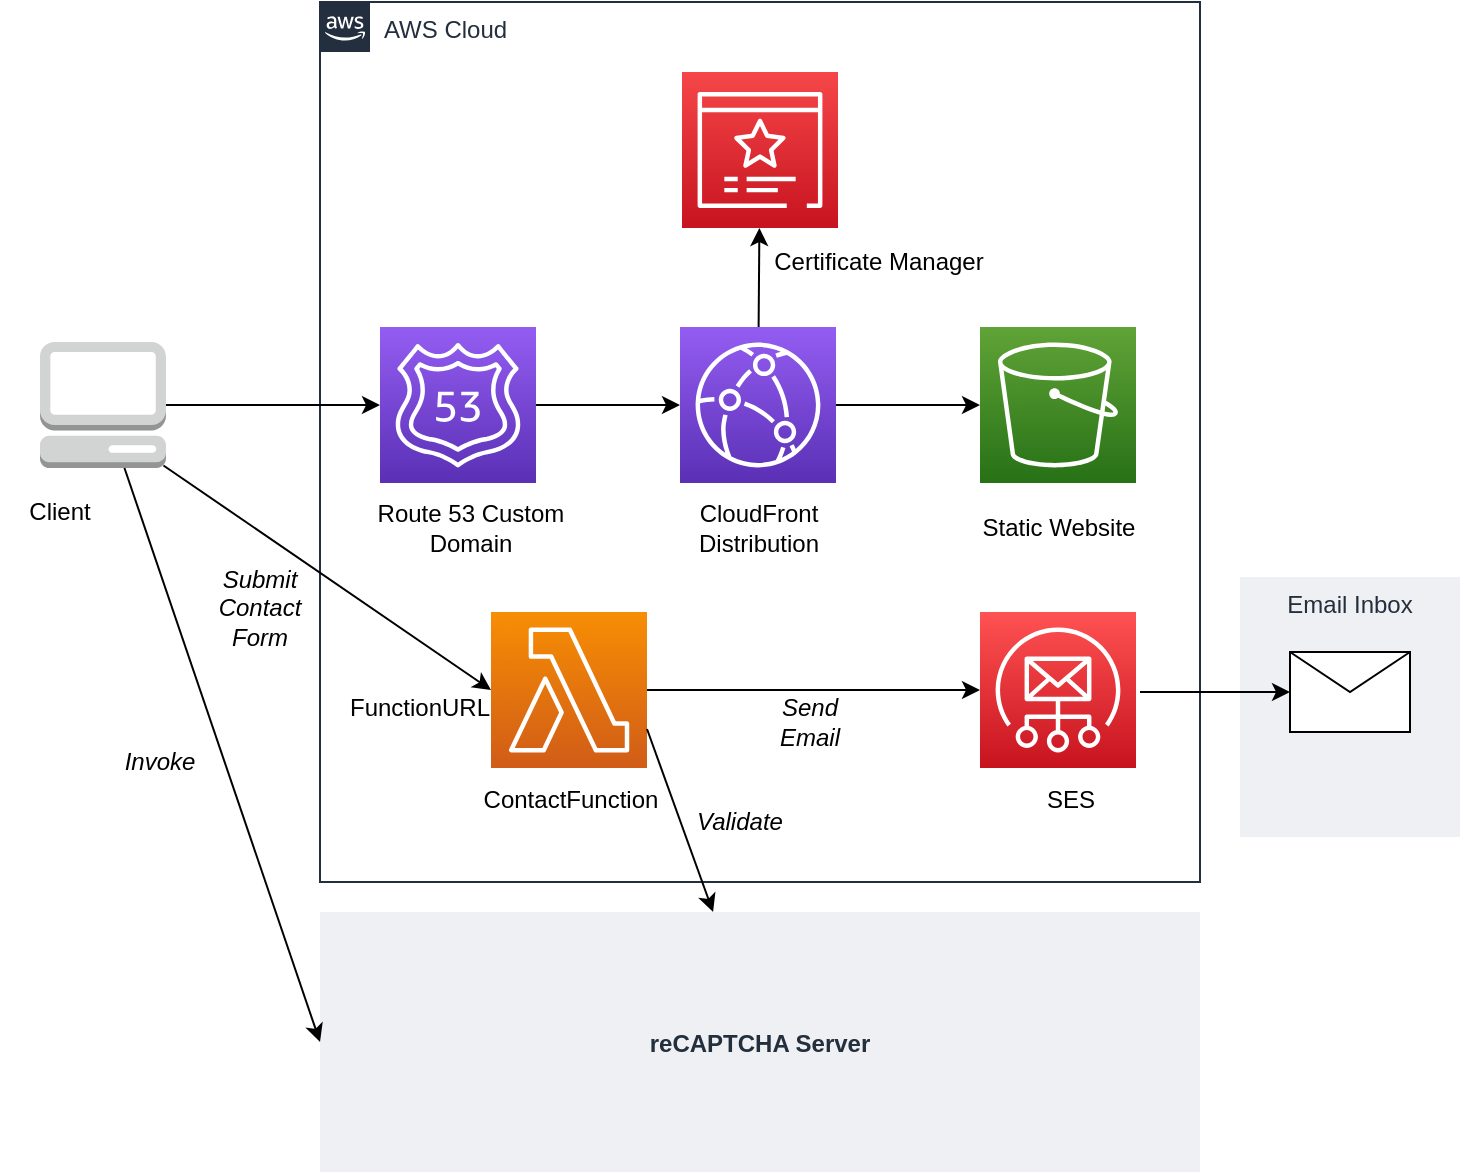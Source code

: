 <mxfile>
    <diagram id="2StR0xFdEU6WrKIHRQJK" name="Page-1">
        <mxGraphModel dx="958" dy="282" grid="1" gridSize="10" guides="1" tooltips="1" connect="1" arrows="1" fold="1" page="1" pageScale="1" pageWidth="827" pageHeight="1169" background="#ffffff" math="0" shadow="0">
            <root>
                <mxCell id="0"/>
                <mxCell id="1" parent="0"/>
                <mxCell id="16" value="reCAPTCHA Server" style="fillColor=#EFF0F3;strokeColor=none;dashed=0;verticalAlign=middle;fontStyle=1;fontColor=#232F3D;" vertex="1" parent="1">
                    <mxGeometry x="190" y="600" width="440" height="130" as="geometry"/>
                </mxCell>
                <mxCell id="4" value="AWS Cloud" style="points=[[0,0],[0.25,0],[0.5,0],[0.75,0],[1,0],[1,0.25],[1,0.5],[1,0.75],[1,1],[0.75,1],[0.5,1],[0.25,1],[0,1],[0,0.75],[0,0.5],[0,0.25]];outlineConnect=0;gradientColor=none;html=1;whiteSpace=wrap;fontSize=12;fontStyle=0;container=1;pointerEvents=0;collapsible=0;recursiveResize=0;shape=mxgraph.aws4.group;grIcon=mxgraph.aws4.group_aws_cloud_alt;strokeColor=#232F3E;fillColor=none;verticalAlign=top;align=left;spacingLeft=30;fontColor=#232F3E;dashed=0;" vertex="1" parent="1">
                    <mxGeometry x="190" y="145" width="440" height="440" as="geometry"/>
                </mxCell>
                <mxCell id="3" value="" style="sketch=0;points=[[0,0,0],[0.25,0,0],[0.5,0,0],[0.75,0,0],[1,0,0],[0,1,0],[0.25,1,0],[0.5,1,0],[0.75,1,0],[1,1,0],[0,0.25,0],[0,0.5,0],[0,0.75,0],[1,0.25,0],[1,0.5,0],[1,0.75,0]];outlineConnect=0;fontColor=#232F3E;gradientColor=#F78E04;gradientDirection=north;fillColor=#D05C17;strokeColor=#ffffff;dashed=0;verticalLabelPosition=bottom;verticalAlign=top;align=center;html=1;fontSize=12;fontStyle=0;aspect=fixed;shape=mxgraph.aws4.resourceIcon;resIcon=mxgraph.aws4.lambda;" vertex="1" parent="4">
                    <mxGeometry x="85.5" y="305" width="78" height="78" as="geometry"/>
                </mxCell>
                <mxCell id="34" value="" style="edgeStyle=none;html=1;fontColor=#000000;strokeColor=#000000;" edge="1" parent="4" source="5" target="17">
                    <mxGeometry relative="1" as="geometry"/>
                </mxCell>
                <mxCell id="5" value="" style="sketch=0;points=[[0,0,0],[0.25,0,0],[0.5,0,0],[0.75,0,0],[1,0,0],[0,1,0],[0.25,1,0],[0.5,1,0],[0.75,1,0],[1,1,0],[0,0.25,0],[0,0.5,0],[0,0.75,0],[1,0.25,0],[1,0.5,0],[1,0.75,0]];outlineConnect=0;fontColor=#232F3E;gradientColor=#945DF2;gradientDirection=north;fillColor=#5A30B5;strokeColor=#ffffff;dashed=0;verticalLabelPosition=bottom;verticalAlign=top;align=center;html=1;fontSize=12;fontStyle=0;aspect=fixed;shape=mxgraph.aws4.resourceIcon;resIcon=mxgraph.aws4.cloudfront;" vertex="1" parent="4">
                    <mxGeometry x="180" y="162.5" width="78" height="78" as="geometry"/>
                </mxCell>
                <mxCell id="6" value="" style="sketch=0;points=[[0,0,0],[0.25,0,0],[0.5,0,0],[0.75,0,0],[1,0,0],[0,1,0],[0.25,1,0],[0.5,1,0],[0.75,1,0],[1,1,0],[0,0.25,0],[0,0.5,0],[0,0.75,0],[1,0.25,0],[1,0.5,0],[1,0.75,0]];outlineConnect=0;fontColor=#232F3E;gradientColor=#945DF2;gradientDirection=north;fillColor=#5A30B5;strokeColor=#ffffff;dashed=0;verticalLabelPosition=bottom;verticalAlign=top;align=center;html=1;fontSize=12;fontStyle=0;aspect=fixed;shape=mxgraph.aws4.resourceIcon;resIcon=mxgraph.aws4.route_53;" vertex="1" parent="4">
                    <mxGeometry x="30" y="162.5" width="78" height="78" as="geometry"/>
                </mxCell>
                <mxCell id="8" value="" style="sketch=0;points=[[0,0,0],[0.25,0,0],[0.5,0,0],[0.75,0,0],[1,0,0],[0,1,0],[0.25,1,0],[0.5,1,0],[0.75,1,0],[1,1,0],[0,0.25,0],[0,0.5,0],[0,0.75,0],[1,0.25,0],[1,0.5,0],[1,0.75,0]];outlineConnect=0;fontColor=#232F3E;gradientColor=#FF5252;gradientDirection=north;fillColor=#C7131F;strokeColor=#ffffff;dashed=0;verticalLabelPosition=bottom;verticalAlign=top;align=center;html=1;fontSize=12;fontStyle=0;aspect=fixed;shape=mxgraph.aws4.resourceIcon;resIcon=mxgraph.aws4.simple_email_service;" vertex="1" parent="4">
                    <mxGeometry x="330" y="305" width="78" height="78" as="geometry"/>
                </mxCell>
                <mxCell id="2" value="" style="sketch=0;points=[[0,0,0],[0.25,0,0],[0.5,0,0],[0.75,0,0],[1,0,0],[0,1,0],[0.25,1,0],[0.5,1,0],[0.75,1,0],[1,1,0],[0,0.25,0],[0,0.5,0],[0,0.75,0],[1,0.25,0],[1,0.5,0],[1,0.75,0]];outlineConnect=0;fontColor=#232F3E;gradientColor=#60A337;gradientDirection=north;fillColor=#277116;strokeColor=#ffffff;dashed=0;verticalLabelPosition=bottom;verticalAlign=top;align=center;html=1;fontSize=12;fontStyle=0;aspect=fixed;shape=mxgraph.aws4.resourceIcon;resIcon=mxgraph.aws4.s3;" vertex="1" parent="4">
                    <mxGeometry x="330" y="162.5" width="78" height="78" as="geometry"/>
                </mxCell>
                <mxCell id="18" value="&lt;font color=&quot;#000000&quot;&gt;ContactFunction&lt;/font&gt;" style="text;html=1;align=center;verticalAlign=middle;whiteSpace=wrap;rounded=0;fontStyle=0" vertex="1" parent="4">
                    <mxGeometry x="70" y="383" width="111" height="32.5" as="geometry"/>
                </mxCell>
                <mxCell id="19" value="&lt;font color=&quot;#000000&quot;&gt;CloudFront Distribution&lt;/font&gt;" style="text;html=1;align=center;verticalAlign=middle;whiteSpace=wrap;rounded=0;fontStyle=0" vertex="1" parent="4">
                    <mxGeometry x="163.5" y="247.5" width="111" height="30" as="geometry"/>
                </mxCell>
                <mxCell id="17" value="" style="sketch=0;points=[[0,0,0],[0.25,0,0],[0.5,0,0],[0.75,0,0],[1,0,0],[0,1,0],[0.25,1,0],[0.5,1,0],[0.75,1,0],[1,1,0],[0,0.25,0],[0,0.5,0],[0,0.75,0],[1,0.25,0],[1,0.5,0],[1,0.75,0]];outlineConnect=0;fontColor=#232F3E;gradientColor=#F54749;gradientDirection=north;fillColor=#C7131F;strokeColor=#ffffff;dashed=0;verticalLabelPosition=bottom;verticalAlign=top;align=center;html=1;fontSize=12;fontStyle=0;aspect=fixed;shape=mxgraph.aws4.resourceIcon;resIcon=mxgraph.aws4.certificate_manager_3;" vertex="1" parent="4">
                    <mxGeometry x="181" y="35" width="78" height="78" as="geometry"/>
                </mxCell>
                <mxCell id="20" value="&lt;font color=&quot;#000000&quot;&gt;Certificate Manager&lt;/font&gt;" style="text;html=1;align=center;verticalAlign=middle;whiteSpace=wrap;rounded=0;fontStyle=0" vertex="1" parent="4">
                    <mxGeometry x="224" y="115" width="111" height="30" as="geometry"/>
                </mxCell>
                <mxCell id="21" value="&lt;font color=&quot;#000000&quot;&gt;Static Website&lt;/font&gt;" style="text;html=1;align=center;verticalAlign=middle;whiteSpace=wrap;rounded=0;fontStyle=0" vertex="1" parent="4">
                    <mxGeometry x="313.5" y="247.5" width="111" height="30" as="geometry"/>
                </mxCell>
                <mxCell id="23" value="&lt;font color=&quot;#000000&quot;&gt;SES&lt;/font&gt;" style="text;html=1;align=center;verticalAlign=middle;whiteSpace=wrap;rounded=0;fontStyle=0" vertex="1" parent="4">
                    <mxGeometry x="320" y="383" width="111" height="32.5" as="geometry"/>
                </mxCell>
                <mxCell id="29" style="edgeStyle=none;html=1;exitX=1;exitY=0.5;exitDx=0;exitDy=0;exitPerimeter=0;entryX=0;entryY=0.5;entryDx=0;entryDy=0;entryPerimeter=0;fontColor=#000000;strokeColor=#000000;" edge="1" parent="4" source="6" target="5">
                    <mxGeometry relative="1" as="geometry">
                        <mxPoint x="-67" y="211.5" as="sourcePoint"/>
                        <mxPoint x="40" y="211.5" as="targetPoint"/>
                    </mxGeometry>
                </mxCell>
                <mxCell id="30" style="edgeStyle=none;html=1;exitX=1;exitY=0.5;exitDx=0;exitDy=0;exitPerimeter=0;entryX=0;entryY=0.5;entryDx=0;entryDy=0;entryPerimeter=0;fontColor=#000000;strokeColor=#000000;" edge="1" parent="4" source="5" target="2">
                    <mxGeometry relative="1" as="geometry">
                        <mxPoint x="275.5" y="211.5" as="sourcePoint"/>
                        <mxPoint x="347.5" y="211.5" as="targetPoint"/>
                    </mxGeometry>
                </mxCell>
                <mxCell id="36" style="edgeStyle=none;html=1;entryX=0;entryY=0.5;entryDx=0;entryDy=0;entryPerimeter=0;fontColor=#000000;strokeColor=#000000;exitX=1;exitY=0.5;exitDx=0;exitDy=0;exitPerimeter=0;" edge="1" parent="4" source="3" target="8">
                    <mxGeometry relative="1" as="geometry">
                        <mxPoint x="170" y="344" as="sourcePoint"/>
                        <mxPoint x="40" y="354" as="targetPoint"/>
                    </mxGeometry>
                </mxCell>
                <mxCell id="39" value="FunctionURL" style="text;html=1;strokeColor=none;fillColor=none;align=center;verticalAlign=middle;whiteSpace=wrap;rounded=0;fontColor=#000000;" vertex="1" parent="4">
                    <mxGeometry x="20" y="337.5" width="60" height="30" as="geometry"/>
                </mxCell>
                <mxCell id="22" value="&lt;font color=&quot;#000000&quot;&gt;Route 53 Custom Domain&lt;/font&gt;" style="text;html=1;align=center;verticalAlign=middle;whiteSpace=wrap;rounded=0;fontStyle=0" vertex="1" parent="4">
                    <mxGeometry x="20" y="247.5" width="111" height="30" as="geometry"/>
                </mxCell>
                <mxCell id="41" value="Send Email" style="text;html=1;strokeColor=none;fillColor=none;align=center;verticalAlign=middle;whiteSpace=wrap;rounded=0;fontColor=#000000;fontStyle=2" vertex="1" parent="4">
                    <mxGeometry x="214.5" y="345" width="60" height="30" as="geometry"/>
                </mxCell>
                <mxCell id="42" value="Validate" style="text;html=1;strokeColor=none;fillColor=none;align=center;verticalAlign=middle;whiteSpace=wrap;rounded=0;fontColor=#000000;fontStyle=2" vertex="1" parent="4">
                    <mxGeometry x="180" y="395" width="60" height="30" as="geometry"/>
                </mxCell>
                <mxCell id="28" style="edgeStyle=none;html=1;exitX=1;exitY=0.5;exitDx=0;exitDy=0;exitPerimeter=0;entryX=0;entryY=0.5;entryDx=0;entryDy=0;entryPerimeter=0;fontColor=#000000;strokeColor=#000000;" edge="1" parent="1" source="10" target="6">
                    <mxGeometry relative="1" as="geometry"/>
                </mxCell>
                <mxCell id="10" value="" style="outlineConnect=0;dashed=0;verticalLabelPosition=bottom;verticalAlign=top;align=center;html=1;shape=mxgraph.aws3.management_console;fillColor=#D2D3D3;gradientColor=none;" vertex="1" parent="1">
                    <mxGeometry x="50" y="315" width="63" height="63" as="geometry"/>
                </mxCell>
                <mxCell id="11" value="&lt;font color=&quot;#000000&quot;&gt;Client&lt;/font&gt;" style="text;html=1;align=center;verticalAlign=middle;whiteSpace=wrap;rounded=0;" vertex="1" parent="1">
                    <mxGeometry x="30" y="385" width="60" height="30" as="geometry"/>
                </mxCell>
                <mxCell id="26" value="Email Inbox" style="fillColor=#EFF0F3;strokeColor=none;dashed=0;verticalAlign=top;fontStyle=0;fontColor=#232F3D;" vertex="1" parent="1">
                    <mxGeometry x="650" y="432.5" width="110" height="130" as="geometry"/>
                </mxCell>
                <mxCell id="27" value="" style="shape=message;html=1;whiteSpace=wrap;html=1;outlineConnect=0;" vertex="1" parent="1">
                    <mxGeometry x="675" y="470" width="60" height="40" as="geometry"/>
                </mxCell>
                <mxCell id="35" style="edgeStyle=none;html=1;exitX=0.98;exitY=0.98;exitDx=0;exitDy=0;exitPerimeter=0;entryX=0;entryY=0.5;entryDx=0;entryDy=0;entryPerimeter=0;fontColor=#000000;strokeColor=#000000;" edge="1" parent="1" source="10" target="3">
                    <mxGeometry relative="1" as="geometry">
                        <mxPoint x="123" y="356.5" as="sourcePoint"/>
                        <mxPoint x="230" y="356.5" as="targetPoint"/>
                    </mxGeometry>
                </mxCell>
                <mxCell id="37" style="edgeStyle=none;html=1;entryX=0;entryY=0.5;entryDx=0;entryDy=0;fontColor=#000000;strokeColor=#000000;" edge="1" parent="1" target="27">
                    <mxGeometry relative="1" as="geometry">
                        <mxPoint x="600" y="490" as="sourcePoint"/>
                        <mxPoint x="530" y="499" as="targetPoint"/>
                    </mxGeometry>
                </mxCell>
                <mxCell id="38" value="Submit Contact Form" style="text;html=1;strokeColor=none;fillColor=none;align=center;verticalAlign=middle;whiteSpace=wrap;rounded=0;fontColor=#000000;fontStyle=2" vertex="1" parent="1">
                    <mxGeometry x="130" y="432.5" width="60" height="30" as="geometry"/>
                </mxCell>
                <mxCell id="40" style="edgeStyle=none;html=1;fontColor=#000000;strokeColor=#000000;exitX=1;exitY=0.75;exitDx=0;exitDy=0;exitPerimeter=0;" edge="1" parent="1" source="3" target="16">
                    <mxGeometry relative="1" as="geometry">
                        <mxPoint x="370" y="499" as="sourcePoint"/>
                        <mxPoint x="530" y="499" as="targetPoint"/>
                    </mxGeometry>
                </mxCell>
                <mxCell id="43" style="edgeStyle=none;html=1;entryX=0;entryY=0.5;entryDx=0;entryDy=0;fontColor=#000000;strokeColor=#000000;" edge="1" parent="1" source="10" target="16">
                    <mxGeometry relative="1" as="geometry">
                        <mxPoint x="121.74" y="386.74" as="sourcePoint"/>
                        <mxPoint x="285.5" y="499" as="targetPoint"/>
                    </mxGeometry>
                </mxCell>
                <mxCell id="44" value="Invoke" style="text;html=1;strokeColor=none;fillColor=none;align=center;verticalAlign=middle;whiteSpace=wrap;rounded=0;fontColor=#000000;fontStyle=2" vertex="1" parent="1">
                    <mxGeometry x="80" y="510" width="60" height="30" as="geometry"/>
                </mxCell>
            </root>
        </mxGraphModel>
    </diagram>
</mxfile>